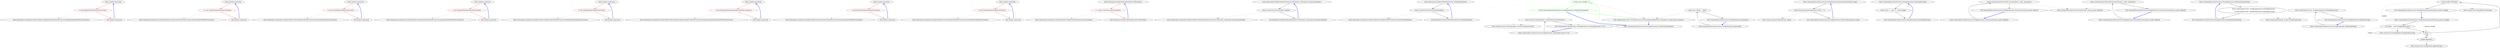 digraph  {
n0 [cluster="lambda expression", label="Entry lambda expression", span="14-14"];
n1 [cluster="lambda expression", color=red, community=0, label="0: new EnglishNumberToWordsConverter()", span="14-14"];
n2 [cluster="lambda expression", label="Exit lambda expression", span="14-14"];
n3 [cluster="Humanizer.Localisation.NumberToWords.EnglishNumberToWordsConverter.EnglishNumberToWordsConverter()", label="Entry Humanizer.Localisation.NumberToWords.EnglishNumberToWordsConverter.EnglishNumberToWordsConverter()", span="5-5"];
n4 [cluster="lambda expression", label="Entry lambda expression", span="15-15"];
n5 [cluster="lambda expression", color=red, community=0, label="11: new ArabicNumberToWordsConverter()", span="15-15"];
n6 [cluster="lambda expression", label="Exit lambda expression", span="15-15"];
n7 [cluster="Humanizer.Localisation.NumberToWords.ArabicNumberToWordsConverter.ArabicNumberToWordsConverter()", label="Entry Humanizer.Localisation.NumberToWords.ArabicNumberToWordsConverter.ArabicNumberToWordsConverter()", span="4-4"];
n8 [cluster="lambda expression", label="Entry lambda expression", span="16-16"];
n9 [cluster="lambda expression", color=red, community=0, label="4: new FarsiNumberToWordsConverter()", span="16-16"];
n10 [cluster="lambda expression", label="Exit lambda expression", span="16-16"];
n11 [cluster="Humanizer.Localisation.NumberToWords.FarsiNumberToWordsConverter.FarsiNumberToWordsConverter()", label="Entry Humanizer.Localisation.NumberToWords.FarsiNumberToWordsConverter.FarsiNumberToWordsConverter()", span="5-5"];
n12 [cluster="lambda expression", label="Entry lambda expression", span="17-17"];
n13 [cluster="lambda expression", color=red, community=0, label="2: new SpanishNumberToWordsConverter()", span="17-17"];
n14 [cluster="lambda expression", label="Exit lambda expression", span="17-17"];
n15 [cluster="Humanizer.Localisation.NumberToWords.SpanishNumberToWordsConverter.SpanishNumberToWordsConverter()", label="Entry Humanizer.Localisation.NumberToWords.SpanishNumberToWordsConverter.SpanishNumberToWordsConverter()", span="5-5"];
n16 [cluster="lambda expression", label="Entry lambda expression", span="18-18"];
n17 [cluster="lambda expression", color=red, community=0, label="5: new PolishNumberToWordsConverter()", span="18-18"];
n18 [cluster="lambda expression", label="Exit lambda expression", span="18-18"];
n19 [cluster="Humanizer.Localisation.NumberToWords.PolishNumberToWordsConverter.PolishNumberToWordsConverter()", label="Entry Humanizer.Localisation.NumberToWords.PolishNumberToWordsConverter.PolishNumberToWordsConverter()", span="6-6"];
n20 [cluster="lambda expression", label="Entry lambda expression", span="19-19"];
n21 [cluster="lambda expression", color=red, community=0, label="2: new BrazilianPortugueseNumberToWordsConverter()", span="19-19"];
n22 [cluster="lambda expression", label="Exit lambda expression", span="19-19"];
n23 [cluster="Humanizer.Localisation.NumberToWords.BrazilianPortugueseNumberToWordsConverter.BrazilianPortugueseNumberToWordsConverter()", label="Entry Humanizer.Localisation.NumberToWords.BrazilianPortugueseNumberToWordsConverter.BrazilianPortugueseNumberToWordsConverter()", span="5-5"];
n24 [cluster="lambda expression", label="Entry lambda expression", span="20-20"];
n25 [cluster="lambda expression", color=red, community=0, label="5: new RussianNumberToWordsConverter()", span="20-20"];
n26 [cluster="lambda expression", label="Exit lambda expression", span="20-20"];
n27 [cluster="Humanizer.Localisation.NumberToWords.RussianNumberToWordsConverter.RussianNumberToWordsConverter()", label="Entry Humanizer.Localisation.NumberToWords.RussianNumberToWordsConverter.RussianNumberToWordsConverter()", span="5-5"];
n28 [cluster="lambda expression", label="Entry lambda expression", span="21-21"];
n29 [cluster="lambda expression", color=red, community=0, label="4: new FrenchNumberToWordsConverter()", span="21-21"];
n30 [cluster="lambda expression", label="Exit lambda expression", span="21-21"];
n31 [cluster="Humanizer.Localisation.NumberToWords.FrenchNumberToWordsConverter.FrenchNumberToWordsConverter()", label="Entry Humanizer.Localisation.NumberToWords.FrenchNumberToWordsConverter.FrenchNumberToWordsConverter()", span="5-5"];
n32 [cluster="Humanizer.NumberToWordsExtension.ToWords(int)", label="Entry Humanizer.NumberToWordsExtension.ToWords(int)", span="29-29"];
n33 [cluster="Humanizer.NumberToWordsExtension.ToWords(int)", color=red, community=0, label="11: return Converter.Convert(number);", span="31-31"];
n34 [cluster="Humanizer.NumberToWordsExtension.ToWords(int)", label="Exit Humanizer.NumberToWordsExtension.ToWords(int)", span="29-29"];
n35 [cluster="Humanizer.Localisation.NumberToWords.INumberToWordsConverter.Convert(int)", label="Entry Humanizer.Localisation.NumberToWords.INumberToWordsConverter.Convert(int)", span="12-12"];
n36 [cluster="Humanizer.NumberToWordsExtension.ToWords(int, Humanizer.GrammaticalGender)", label="Entry Humanizer.NumberToWordsExtension.ToWords(int, Humanizer.GrammaticalGender)", span="42-42"];
n37 [cluster="Humanizer.NumberToWordsExtension.ToWords(int, Humanizer.GrammaticalGender)", label="return Converter.Convert(number, gender);", span="44-44"];
n38 [cluster="Humanizer.NumberToWordsExtension.ToWords(int, Humanizer.GrammaticalGender)", label="Exit Humanizer.NumberToWordsExtension.ToWords(int, Humanizer.GrammaticalGender)", span="42-42"];
n39 [cluster="Humanizer.Localisation.NumberToWords.INumberToWordsConverter.Convert(int, Humanizer.GrammaticalGender)", label="Entry Humanizer.Localisation.NumberToWords.INumberToWordsConverter.Convert(int, Humanizer.GrammaticalGender)", span="22-22"];
n40 [cluster="Humanizer.NumberToWordsExtension.ToOrdinalWords(int)", label="Entry Humanizer.NumberToWordsExtension.ToOrdinalWords(int)", span="52-52"];
n41 [cluster="Humanizer.NumberToWordsExtension.ToOrdinalWords(int)", label="return Converter.ConvertToOrdinal(number);", span="54-54"];
n42 [cluster="Humanizer.NumberToWordsExtension.ToOrdinalWords(int)", label="Exit Humanizer.NumberToWordsExtension.ToOrdinalWords(int)", span="52-52"];
n43 [cluster="Humanizer.Localisation.NumberToWords.INumberToWordsConverter.ConvertToOrdinal(int)", label="Entry Humanizer.Localisation.NumberToWords.INumberToWordsConverter.ConvertToOrdinal(int)", span="29-29"];
m0_7 [cluster="System.Convert.ToString(object, System.IFormatProvider)", file="FSharpOptionHelperTests.cs", label="Entry System.Convert.ToString(object, System.IFormatProvider)", span="0-0"];
m0_18 [cluster="CommandLine.Infrastructure.StringExtensions.EqualsOrdinal(string, string)", file="FSharpOptionHelperTests.cs", label="Entry CommandLine.Infrastructure.StringExtensions.EqualsOrdinal(string, string)", span="35-35"];
m0_19 [cluster="CommandLine.Infrastructure.StringExtensions.EqualsOrdinal(string, string)", file="FSharpOptionHelperTests.cs", label="return string.CompareOrdinal(strA, strB) == 0;", span="37-37"];
m0_20 [cluster="CommandLine.Infrastructure.StringExtensions.EqualsOrdinal(string, string)", file="FSharpOptionHelperTests.cs", label="Exit CommandLine.Infrastructure.StringExtensions.EqualsOrdinal(string, string)", span="35-35"];
m0_22 [cluster="CommandLine.Infrastructure.StringExtensions.SafeLength(string)", file="FSharpOptionHelperTests.cs", label="Entry CommandLine.Infrastructure.StringExtensions.SafeLength(string)", span="40-40"];
m0_23 [cluster="CommandLine.Infrastructure.StringExtensions.SafeLength(string)", file="FSharpOptionHelperTests.cs", label="return value == null ? 0 : value.Length;", span="42-42"];
m0_24 [cluster="CommandLine.Infrastructure.StringExtensions.SafeLength(string)", file="FSharpOptionHelperTests.cs", label="Exit CommandLine.Infrastructure.StringExtensions.SafeLength(string)", span="40-40"];
m0_11 [cluster="string.Format(System.IFormatProvider, string, params object[])", file="FSharpOptionHelperTests.cs", label="Entry string.Format(System.IFormatProvider, string, params object[])", span="0-0"];
m0_12 [cluster="CommandLine.Infrastructure.StringExtensions.FormatLocal(string, params object[])", file="FSharpOptionHelperTests.cs", label="Entry CommandLine.Infrastructure.StringExtensions.FormatLocal(string, params object[])", span="25-25"];
m0_13 [cluster="CommandLine.Infrastructure.StringExtensions.FormatLocal(string, params object[])", file="FSharpOptionHelperTests.cs", label="return string.Format(CultureInfo.CurrentCulture, value, arguments);", span="27-27"];
m0_14 [cluster="CommandLine.Infrastructure.StringExtensions.FormatLocal(string, params object[])", file="FSharpOptionHelperTests.cs", label="Exit CommandLine.Infrastructure.StringExtensions.FormatLocal(string, params object[])", span="25-25"];
m0_3 [cluster="CommandLine.Tests.Unit.Infrastructure.FSharpOptionHelperTests.FSharpCore_loaded_when_present()", file="FSharpOptionHelperTests.cs", label="Exit CommandLine.Tests.Unit.Infrastructure.FSharpOptionHelperTests.FSharpCore_loaded_when_present()", span="11-11"];
m0_21 [cluster="string.CompareOrdinal(string, string)", file="FSharpOptionHelperTests.cs", label="Entry string.CompareOrdinal(string, string)", span="0-0"];
m0_34 [cluster="CommandLine.Infrastructure.StringExtensions.IsBooleanString(string)", file="FSharpOptionHelperTests.cs", label="Entry CommandLine.Infrastructure.StringExtensions.IsBooleanString(string)", span="55-55"];
m0_35 [cluster="CommandLine.Infrastructure.StringExtensions.IsBooleanString(string)", file="FSharpOptionHelperTests.cs", label="return value.Equals(''true'', StringComparison.OrdinalIgnoreCase)\r\n                || value.Equals(''false'', StringComparison.OrdinalIgnoreCase);", span="57-58"];
m0_36 [cluster="CommandLine.Infrastructure.StringExtensions.IsBooleanString(string)", file="FSharpOptionHelperTests.cs", label="Exit CommandLine.Infrastructure.StringExtensions.IsBooleanString(string)", span="55-55"];
m0_38 [cluster="CommandLine.Infrastructure.StringExtensions.ToBoolean(string)", file="FSharpOptionHelperTests.cs", label="Entry CommandLine.Infrastructure.StringExtensions.ToBoolean(string)", span="61-61"];
m0_39 [cluster="CommandLine.Infrastructure.StringExtensions.ToBoolean(string)", file="FSharpOptionHelperTests.cs", label="return value.Equals(''true'', StringComparison.OrdinalIgnoreCase);", span="63-63"];
m0_40 [cluster="CommandLine.Infrastructure.StringExtensions.ToBoolean(string)", file="FSharpOptionHelperTests.cs", label="Exit CommandLine.Infrastructure.StringExtensions.ToBoolean(string)", span="61-61"];
m0_37 [cluster="string.Equals(string, System.StringComparison)", file="FSharpOptionHelperTests.cs", label="Entry string.Equals(string, System.StringComparison)", span="0-0"];
m0_6 [cluster="CommandLine.Infrastructure.StringExtensions.ToStringInvariant<T>(T)", file="FSharpOptionHelperTests.cs", label="Exit CommandLine.Infrastructure.StringExtensions.ToStringInvariant<T>(T)", span="15-15"];
m0_5 [cluster="CommandLine.Infrastructure.StringExtensions.ToStringInvariant<T>(T)", file="FSharpOptionHelperTests.cs", label="return Convert.ToString(value, CultureInfo.InvariantCulture);", span="17-17"];
m0_4 [cluster="CommandLine.Infrastructure.StringExtensions.ToStringInvariant<T>(T)", file="FSharpOptionHelperTests.cs", label="Entry CommandLine.Infrastructure.StringExtensions.ToStringInvariant<T>(T)", span="15-15"];
m0_0 [cluster="CommandLine.Infrastructure.StringExtensions.ToOneCharString(char)", file="FSharpOptionHelperTests.cs", label="Entry CommandLine.Infrastructure.StringExtensions.ToOneCharString(char)", span="10-10"];
m0_1 [cluster="CommandLine.Infrastructure.StringExtensions.ToOneCharString(char)", color=green, community=0, file="FSharpOptionHelperTests.cs", label="8: return new string(c, 1);", span="12-12"];
m0_2 [cluster="CommandLine.Infrastructure.StringExtensions.ToOneCharString(char)", color=green, community=0, file="FSharpOptionHelperTests.cs", label="1: Exit CommandLine.Infrastructure.StringExtensions.ToOneCharString(char)", span="10-10"];
m0_33 [cluster="System.Text.StringBuilder.ToString()", file="FSharpOptionHelperTests.cs", label="Entry System.Text.StringBuilder.ToString()", span="0-0"];
m0_32 [cluster="System.Text.StringBuilder.Append(string)", file="FSharpOptionHelperTests.cs", label="Entry System.Text.StringBuilder.Append(string)", span="0-0"];
m0_15 [cluster="CommandLine.Infrastructure.StringExtensions.Spaces(int)", file="FSharpOptionHelperTests.cs", label="Entry CommandLine.Infrastructure.StringExtensions.Spaces(int)", span="30-30"];
m0_16 [cluster="CommandLine.Infrastructure.StringExtensions.Spaces(int)", file="FSharpOptionHelperTests.cs", label="return new string(' ', value);", span="32-32"];
m0_17 [cluster="CommandLine.Infrastructure.StringExtensions.Spaces(int)", file="FSharpOptionHelperTests.cs", label="Exit CommandLine.Infrastructure.StringExtensions.Spaces(int)", span="30-30"];
m0_31 [cluster="System.Text.StringBuilder.StringBuilder(string)", file="FSharpOptionHelperTests.cs", label="Entry System.Text.StringBuilder.StringBuilder(string)", span="0-0"];
m0_25 [cluster="CommandLine.Infrastructure.StringExtensions.JoinTo(string, params string[])", file="FSharpOptionHelperTests.cs", label="Entry CommandLine.Infrastructure.StringExtensions.JoinTo(string, params string[])", span="45-45"];
m0_26 [cluster="CommandLine.Infrastructure.StringExtensions.JoinTo(string, params string[])", file="FSharpOptionHelperTests.cs", label="var builder = new StringBuilder(value)", span="47-47"];
m0_27 [cluster="CommandLine.Infrastructure.StringExtensions.JoinTo(string, params string[])", file="FSharpOptionHelperTests.cs", label=others, span="48-48"];
m0_28 [cluster="CommandLine.Infrastructure.StringExtensions.JoinTo(string, params string[])", file="FSharpOptionHelperTests.cs", label="builder.Append(v)", span="50-50"];
m0_29 [cluster="CommandLine.Infrastructure.StringExtensions.JoinTo(string, params string[])", file="FSharpOptionHelperTests.cs", label="return builder.ToString();", span="52-52"];
m0_30 [cluster="CommandLine.Infrastructure.StringExtensions.JoinTo(string, params string[])", file="FSharpOptionHelperTests.cs", label="Exit CommandLine.Infrastructure.StringExtensions.JoinTo(string, params string[])", span="45-45"];
m0_8 [cluster="CommandLine.Infrastructure.StringExtensions.FormatInvariant(string, params object[])", file="FSharpOptionHelperTests.cs", label="Entry CommandLine.Infrastructure.StringExtensions.FormatInvariant(string, params object[])", span="20-20"];
m0_9 [cluster="CommandLine.Infrastructure.StringExtensions.FormatInvariant(string, params object[])", file="FSharpOptionHelperTests.cs", label="return string.Format(CultureInfo.InvariantCulture, value, arguments);", span="22-22"];
m0_10 [cluster="CommandLine.Infrastructure.StringExtensions.FormatInvariant(string, params object[])", file="FSharpOptionHelperTests.cs", label="Exit CommandLine.Infrastructure.StringExtensions.FormatInvariant(string, params object[])", span="20-20"];
n0 -> n1  [color=red, key=0, style=solid];
n1 -> n2  [color=red, key=0, style=solid];
n1 -> n3  [color=red, key=2, style=dotted];
n2 -> n0  [color=blue, key=0, style=bold];
n4 -> n5  [color=red, key=0, style=solid];
n5 -> n6  [color=red, key=0, style=solid];
n5 -> n7  [color=red, key=2, style=dotted];
n6 -> n4  [color=blue, key=0, style=bold];
n8 -> n9  [color=red, key=0, style=solid];
n9 -> n10  [color=red, key=0, style=solid];
n9 -> n11  [color=red, key=2, style=dotted];
n10 -> n8  [color=blue, key=0, style=bold];
n12 -> n13  [color=red, key=0, style=solid];
n13 -> n14  [color=red, key=0, style=solid];
n13 -> n15  [color=red, key=2, style=dotted];
n14 -> n12  [color=blue, key=0, style=bold];
n16 -> n17  [color=red, key=0, style=solid];
n17 -> n18  [color=red, key=0, style=solid];
n17 -> n19  [color=red, key=2, style=dotted];
n18 -> n16  [color=blue, key=0, style=bold];
n20 -> n21  [color=red, key=0, style=solid];
n21 -> n22  [color=red, key=0, style=solid];
n21 -> n23  [color=red, key=2, style=dotted];
n22 -> n20  [color=blue, key=0, style=bold];
n24 -> n25  [color=red, key=0, style=solid];
n25 -> n26  [color=red, key=0, style=solid];
n25 -> n27  [color=red, key=2, style=dotted];
n26 -> n24  [color=blue, key=0, style=bold];
n28 -> n29  [color=red, key=0, style=solid];
n29 -> n30  [color=red, key=0, style=solid];
n29 -> n31  [color=red, key=2, style=dotted];
n30 -> n28  [color=blue, key=0, style=bold];
n32 -> n33  [color=red, key=0, style=solid];
n33 -> n34  [color=red, key=0, style=solid];
n33 -> n35  [color=red, key=2, style=dotted];
n34 -> n32  [color=blue, key=0, style=bold];
n36 -> n37  [key=0, style=solid];
n37 -> n38  [key=0, style=solid];
n37 -> n39  [key=2, style=dotted];
n38 -> n36  [color=blue, key=0, style=bold];
n40 -> n41  [key=0, style=solid];
n41 -> n42  [key=0, style=solid];
n41 -> n43  [key=2, style=dotted];
n42 -> n40  [color=blue, key=0, style=bold];
m0_18 -> m0_19  [key=0, style=solid];
m0_19 -> m0_20  [key=0, style=solid];
m0_19 -> m0_21  [key=2, style=dotted];
m0_20 -> m0_18  [color=blue, key=0, style=bold];
m0_22 -> m0_23  [key=0, style=solid];
m0_23 -> m0_24  [key=0, style=solid];
m0_24 -> m0_22  [color=blue, key=0, style=bold];
m0_12 -> m0_13  [key=0, style=solid];
m0_13 -> m0_14  [key=0, style=solid];
m0_13 -> m0_11  [key=2, style=dotted];
m0_14 -> m0_12  [color=blue, key=0, style=bold];
m0_3 -> m0_0  [color=blue, key=0, style=bold];
m0_34 -> m0_35  [key=0, style=solid];
m0_35 -> m0_36  [key=0, style=solid];
m0_35 -> m0_37  [key=2, style=dotted];
m0_36 -> m0_34  [color=blue, key=0, style=bold];
m0_38 -> m0_39  [key=0, style=solid];
m0_39 -> m0_40  [key=0, style=solid];
m0_39 -> m0_37  [key=2, style=dotted];
m0_40 -> m0_38  [color=blue, key=0, style=bold];
m0_6 -> m0_4  [color=blue, key=0, style=bold];
m0_5 -> m0_6  [key=0, style=solid];
m0_5 -> m0_7  [key=2, style=dotted];
m0_4 -> m0_5  [key=0, style=solid];
m0_0 -> m0_1  [color=green, key=0, style=solid];
m0_1 -> m0_2  [color=green, key=0, style=solid];
m0_1 -> m0_4  [color=green, key=2, style=dotted];
m0_1 -> m0_3  [key=2, style=dotted];
m0_2 -> m0_3  [color=green, key=0, style=solid];
m0_2 -> m0_5  [color=green, key=2, style=dotted];
m0_2 -> m0_6  [color=green, key=2, style=dotted];
m0_2 -> m0_7  [color=green, key=2, style=dotted];
m0_2 -> m0_0  [color=blue, key=0, style=bold];
m0_15 -> m0_16  [key=0, style=solid];
m0_16 -> m0_17  [key=0, style=solid];
m0_16 -> m0_3  [key=2, style=dotted];
m0_17 -> m0_15  [color=blue, key=0, style=bold];
m0_25 -> m0_26  [key=0, style=solid];
m0_25 -> m0_27  [color=darkseagreen4, key=1, label="params string[]", style=dashed];
m0_26 -> m0_27  [key=0, style=solid];
m0_26 -> m0_31  [key=2, style=dotted];
m0_26 -> m0_28  [color=darkseagreen4, key=1, label=builder, style=dashed];
m0_26 -> m0_29  [color=darkseagreen4, key=1, label=builder, style=dashed];
m0_27 -> m0_28  [key=0, style=solid];
m0_27 -> m0_29  [key=0, style=solid];
m0_28 -> m0_27  [key=0, style=solid];
m0_28 -> m0_32  [key=2, style=dotted];
m0_29 -> m0_30  [key=0, style=solid];
m0_29 -> m0_33  [key=2, style=dotted];
m0_30 -> m0_25  [color=blue, key=0, style=bold];
m0_8 -> m0_9  [key=0, style=solid];
m0_9 -> m0_10  [key=0, style=solid];
m0_9 -> m0_11  [key=2, style=dotted];
m0_10 -> m0_8  [color=blue, key=0, style=bold];
}
